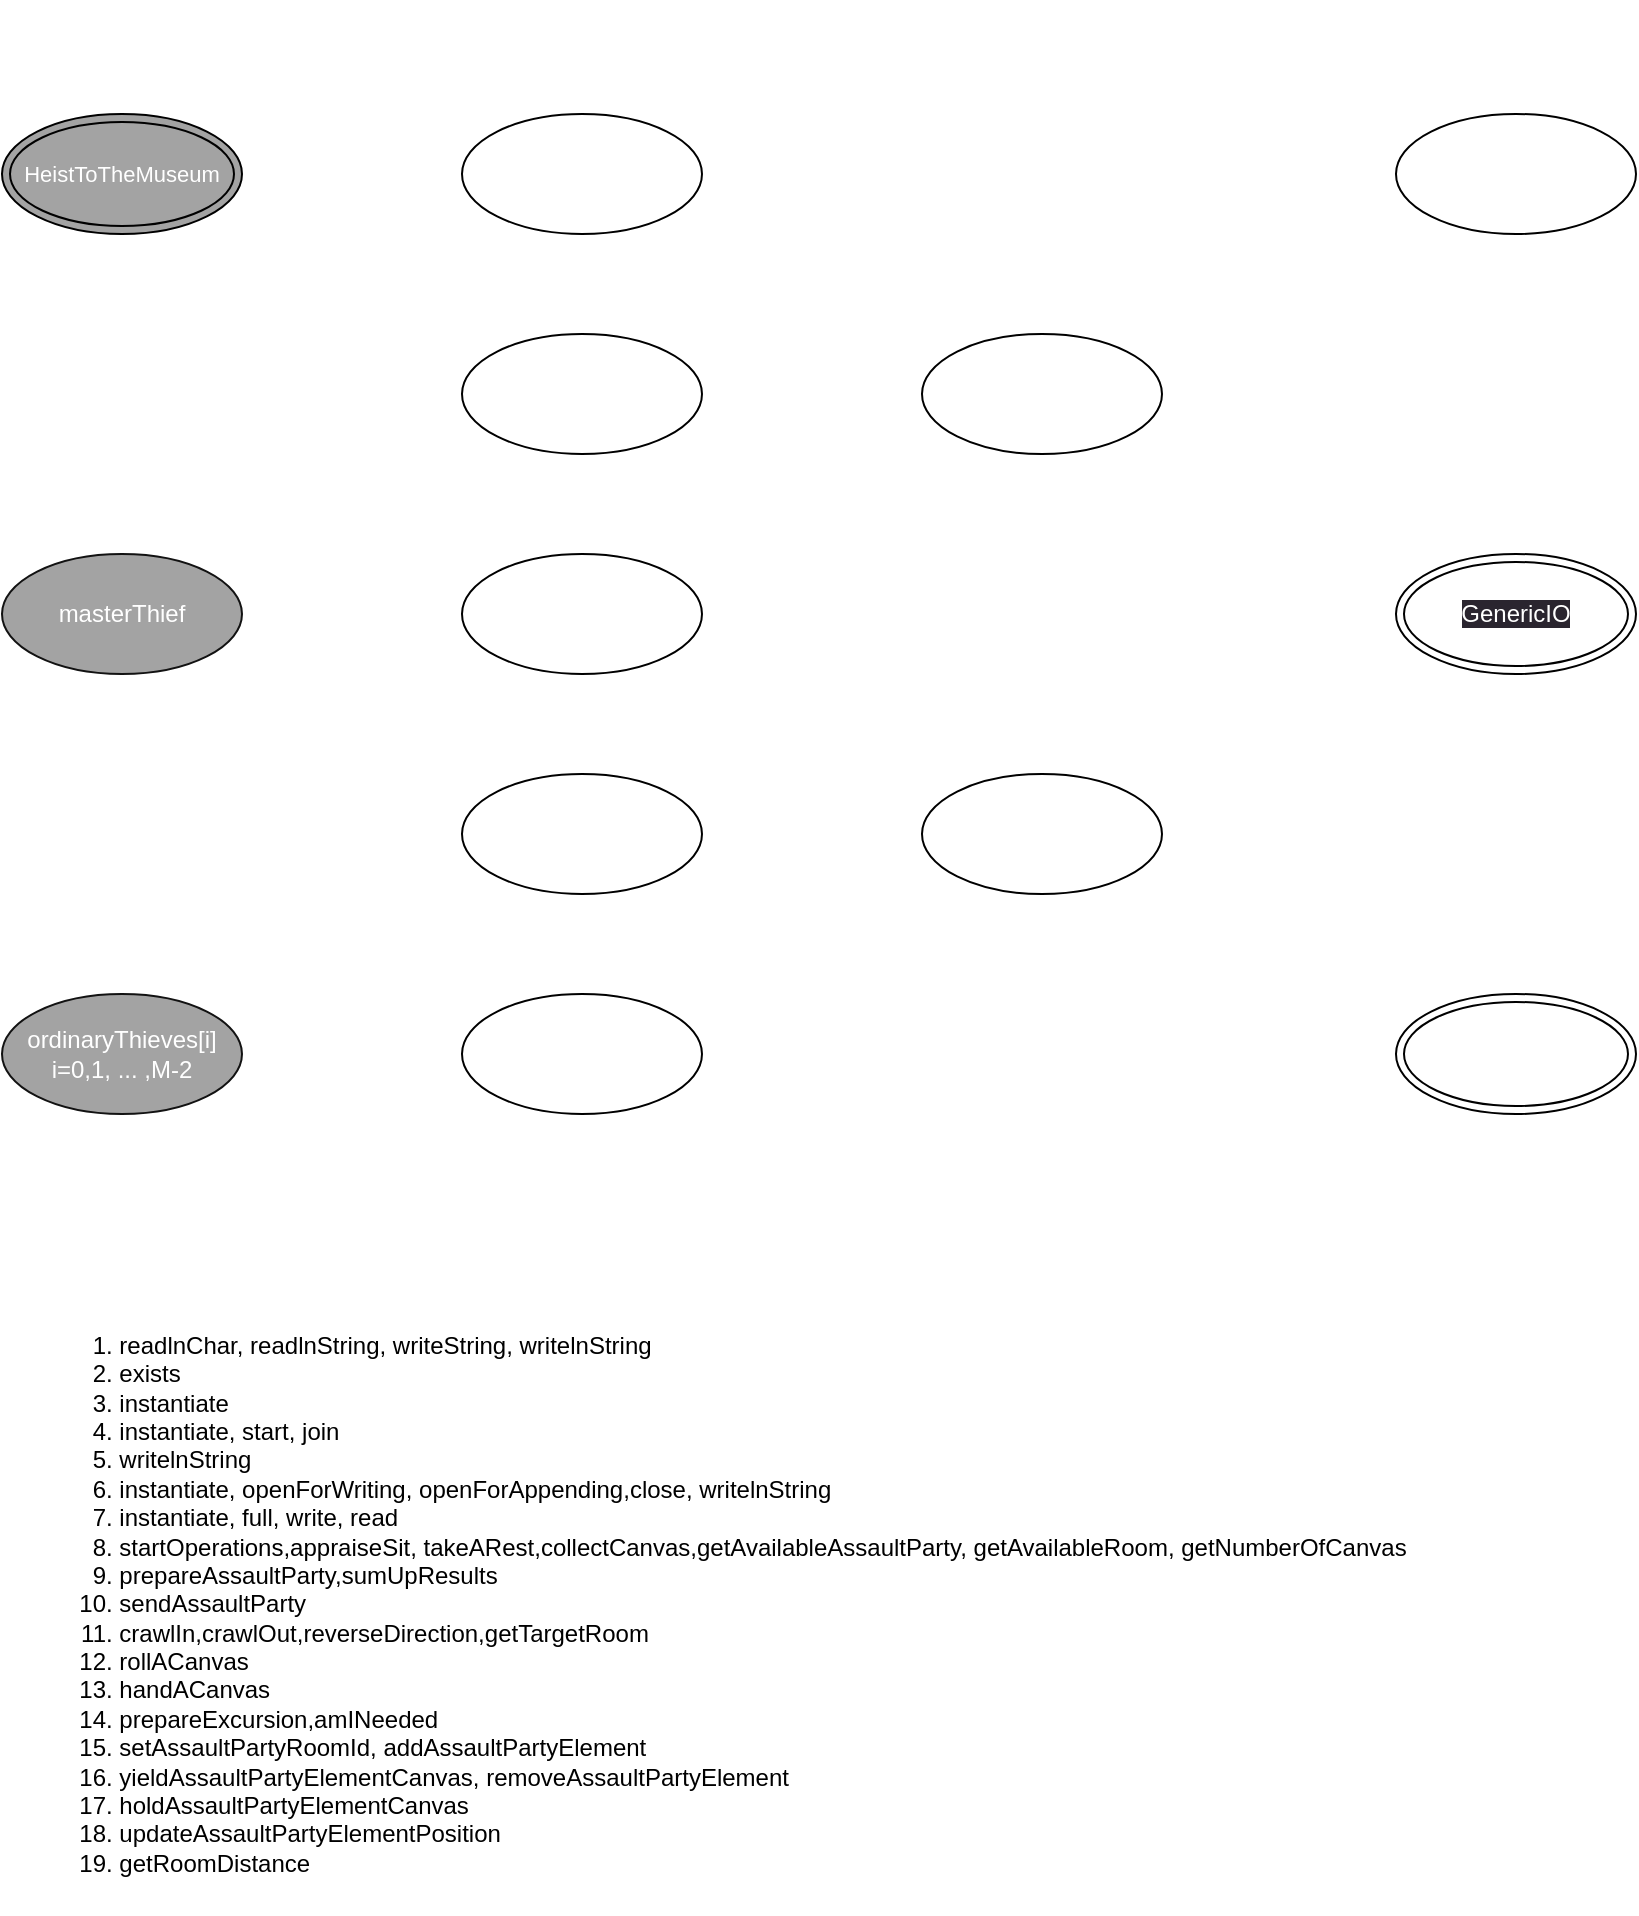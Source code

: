 <mxfile>
    <diagram name="Página-1" id="slbmch1c0tT7m4cpmZnj">
        <mxGraphModel dx="1020" dy="532" grid="1" gridSize="10" guides="1" tooltips="1" connect="1" arrows="1" fold="1" page="1" pageScale="1" pageWidth="827" pageHeight="1169" math="0" shadow="0">
            <root>
                <mxCell id="0"/>
                <mxCell id="1" parent="0"/>
                <mxCell id="Wlp7xKXwDDim4Q0eKREW-13" value="&lt;div&gt;&lt;span style=&quot;background-color: initial;&quot;&gt;repos&lt;/span&gt;&lt;br&gt;&lt;/div&gt;" style="ellipse;whiteSpace=wrap;html=1;fontColor=#FFFFFF;" parent="1" vertex="1">
                    <mxGeometry x="240" y="650" width="120" height="60" as="geometry"/>
                </mxCell>
                <mxCell id="Wlp7xKXwDDim4Q0eKREW-14" value="&lt;div&gt;&lt;span style=&quot;background-color: initial;&quot;&gt;l&lt;/span&gt;&lt;span style=&quot;background-color: initial;&quot;&gt;og&lt;/span&gt;&lt;/div&gt;" style="ellipse;whiteSpace=wrap;html=1;fontColor=#FFFFFF;" parent="1" vertex="1">
                    <mxGeometry x="707" y="210" width="120" height="60" as="geometry"/>
                </mxCell>
                <mxCell id="Wlp7xKXwDDim4Q0eKREW-15" value="museum" style="ellipse;whiteSpace=wrap;html=1;fontColor=#FFFFFF;" parent="1" vertex="1">
                    <mxGeometry x="240" y="540" width="120" height="60" as="geometry"/>
                </mxCell>
                <mxCell id="Wlp7xKXwDDim4Q0eKREW-16" value="contColSite" style="ellipse;whiteSpace=wrap;html=1;fontColor=#FFFFFF;" parent="1" vertex="1">
                    <mxGeometry x="240" y="210" width="120" height="60" as="geometry"/>
                </mxCell>
                <mxCell id="Wlp7xKXwDDim4Q0eKREW-18" value="assaultParties[i]&lt;span style=&quot;background-color: initial;&quot;&gt;&lt;br&gt;&lt;/span&gt;i=0,1, ... ,(M-1)/K" style="ellipse;whiteSpace=wrap;html=1;fontColor=#FFFFFF;" parent="1" vertex="1">
                    <mxGeometry x="240" y="430" width="120" height="60" as="geometry"/>
                </mxCell>
                <mxCell id="Wlp7xKXwDDim4Q0eKREW-19" value="concentSite" style="ellipse;whiteSpace=wrap;html=1;fontColor=#FFFFFF;" parent="1" vertex="1">
                    <mxGeometry x="240" y="320" width="120" height="60" as="geometry"/>
                </mxCell>
                <mxCell id="Wlp7xKXwDDim4Q0eKREW-29" value="masterThief" style="ellipse;whiteSpace=wrap;html=1;fillColor=#A3A3A3;fontColor=#FFFFFF;strokeColor=#121212;" parent="1" vertex="1">
                    <mxGeometry x="10" y="430" width="120" height="60" as="geometry"/>
                </mxCell>
                <mxCell id="Wlp7xKXwDDim4Q0eKREW-30" value="ordinaryThieves&lt;span style=&quot;background-color: initial;&quot;&gt;[i]&lt;/span&gt;&lt;br&gt;i=0,1, ... ,M-2" style="ellipse;whiteSpace=wrap;html=1;fillColor=#A3A3A3;fontColor=#FFFFFF;strokeColor=#121212;" parent="1" vertex="1">
                    <mxGeometry x="10" y="650" width="120" height="60" as="geometry"/>
                </mxCell>
                <mxCell id="Wlp7xKXwDDim4Q0eKREW-67" value="waitingThieves" style="ellipse;whiteSpace=wrap;html=1;fontColor=#FFFFFF;" parent="1" vertex="1">
                    <mxGeometry x="470" y="540" width="120" height="60" as="geometry"/>
                </mxCell>
                <mxCell id="sW6pan8LRh1t9cjDLgkF-2" value="&lt;ol&gt;&lt;li style=&quot;text-align: left;&quot;&gt;readlnChar, readlnString, writeString, writelnString&lt;br&gt;&lt;/li&gt;&lt;li style=&quot;text-align: left;&quot;&gt;exists&lt;br&gt;&lt;/li&gt;&lt;li style=&quot;text-align: left;&quot;&gt;instantiate&lt;br&gt;&lt;/li&gt;&lt;li style=&quot;text-align: left;&quot;&gt;instantiate, start, join&lt;br&gt;&lt;/li&gt;&lt;li style=&quot;text-align: left;&quot;&gt;writelnString&lt;br&gt;&lt;/li&gt;&lt;li style=&quot;text-align: left;&quot;&gt;instantiate, openForWriting, openForAppending,close, writelnString&lt;br&gt;&lt;/li&gt;&lt;li style=&quot;text-align: left;&quot;&gt;instantiate, full, write, read&lt;br&gt;&lt;/li&gt;&lt;li style=&quot;text-align: left;&quot;&gt;startOperations,appraiseSit, takeARest,collectCanvas,getAvailableAssaultParty, getAvailableRoom, getNumberOfCanvas&lt;/li&gt;&lt;li style=&quot;text-align: left;&quot;&gt;prepareAssaultParty,sumUpResults&lt;/li&gt;&lt;li style=&quot;text-align: left;&quot;&gt;sendAssaultParty&lt;/li&gt;&lt;li style=&quot;text-align: left;&quot;&gt;crawlIn,crawlOut,reverseDirection,getTargetRoom&lt;/li&gt;&lt;li style=&quot;text-align: left;&quot;&gt;rollACanvas&lt;/li&gt;&lt;li style=&quot;text-align: left;&quot;&gt;handACanvas&lt;/li&gt;&lt;li style=&quot;text-align: left;&quot;&gt;prepareExcursion,amINeeded&lt;/li&gt;&lt;li style=&quot;text-align: left;&quot;&gt;setAssaultPartyRoomId, addAssaultPartyElement&lt;br&gt;&lt;/li&gt;&lt;li style=&quot;text-align: left;&quot;&gt;yieldAssaultPartyElementCanvas, removeAssaultPartyElement&lt;br&gt;&lt;/li&gt;&lt;li style=&quot;text-align: left;&quot;&gt;holdAssaultPartyElementCanvas&lt;br&gt;&lt;/li&gt;&lt;li style=&quot;text-align: left;&quot;&gt;updateAssaultPartyElementPosition &lt;br&gt;&lt;/li&gt;&lt;li style=&quot;text-align: left;&quot;&gt;getRoomDistance&lt;/li&gt;&lt;/ol&gt;" style="text;html=1;align=center;verticalAlign=middle;resizable=0;points=[];autosize=1;strokeColor=none;fillColor=none;" parent="1" vertex="1">
                    <mxGeometry x="20" y="800" width="700" height="310" as="geometry"/>
                </mxCell>
                <mxCell id="fyEnYTBoP2T4u3YWnId1-1" value="waitingThieves" style="ellipse;whiteSpace=wrap;html=1;fontColor=#FFFFFF;" parent="1" vertex="1">
                    <mxGeometry x="470" y="320" width="120" height="60" as="geometry"/>
                </mxCell>
                <mxCell id="3" value="&lt;span style=&quot;font-family: Helvetica; font-size: 12px; font-style: normal; font-variant-ligatures: normal; font-variant-caps: normal; font-weight: 400; letter-spacing: normal; orphans: 2; text-align: center; text-indent: 0px; text-transform: none; widows: 2; word-spacing: 0px; -webkit-text-stroke-width: 0px; background-color: rgb(42, 37, 47); text-decoration-thickness: initial; text-decoration-style: initial; text-decoration-color: initial; float: none; display: inline !important;&quot;&gt;GenericIO&lt;/span&gt;" style="ellipse;shape=doubleEllipse;whiteSpace=wrap;html=1;strokeColor=default;fontColor=#FFFFFF;" vertex="1" parent="1">
                    <mxGeometry x="707" y="430" width="120" height="60" as="geometry"/>
                </mxCell>
                <mxCell id="2" value="&lt;span style=&quot;&quot;&gt;FileOp&lt;/span&gt;" style="ellipse;shape=doubleEllipse;whiteSpace=wrap;html=1;strokeColor=default;fontColor=#FFFFFF;" vertex="1" parent="1">
                    <mxGeometry x="707" y="650" width="120" height="60" as="geometry"/>
                </mxCell>
                <mxCell id="4" value="&lt;span style=&quot;font-size: 11px;&quot;&gt;&lt;font&gt;HeistToTheMuseum&lt;/font&gt;&lt;/span&gt;" style="ellipse;shape=doubleEllipse;whiteSpace=wrap;html=1;fontColor=#FFFFFF;fillColor=#A3A3A3;" vertex="1" parent="1">
                    <mxGeometry x="10" y="210" width="120" height="60" as="geometry"/>
                </mxCell>
                <mxCell id="7" value="Threads&lt;br&gt;(clients)" style="text;html=1;strokeColor=none;fillColor=none;align=center;verticalAlign=middle;whiteSpace=wrap;rounded=0;fontColor=#FFFFFF;" vertex="1" parent="1">
                    <mxGeometry x="37.5" y="170" width="65" height="30" as="geometry"/>
                </mxCell>
                <mxCell id="8" value="Shared regions&lt;br&gt;(servers)&lt;br&gt;(can communicate with each other)" style="text;html=1;strokeColor=none;fillColor=none;align=center;verticalAlign=middle;whiteSpace=wrap;rounded=0;fontColor=#FFFFFF;" vertex="1" parent="1">
                    <mxGeometry x="198.75" y="160" width="202.5" height="30" as="geometry"/>
                </mxCell>
                <mxCell id="9" value="CommInfra" style="text;html=1;strokeColor=none;fillColor=none;align=center;verticalAlign=middle;whiteSpace=wrap;rounded=0;fontColor=#FFFFFF;" vertex="1" parent="1">
                    <mxGeometry x="497.5" y="170" width="65" height="30" as="geometry"/>
                </mxCell>
                <mxCell id="10" value="genclass" style="text;html=1;strokeColor=none;fillColor=none;align=center;verticalAlign=middle;whiteSpace=wrap;rounded=0;fontColor=#FFFFFF;" vertex="1" parent="1">
                    <mxGeometry x="734.5" y="170" width="65" height="30" as="geometry"/>
                </mxCell>
            </root>
        </mxGraphModel>
    </diagram>
</mxfile>
